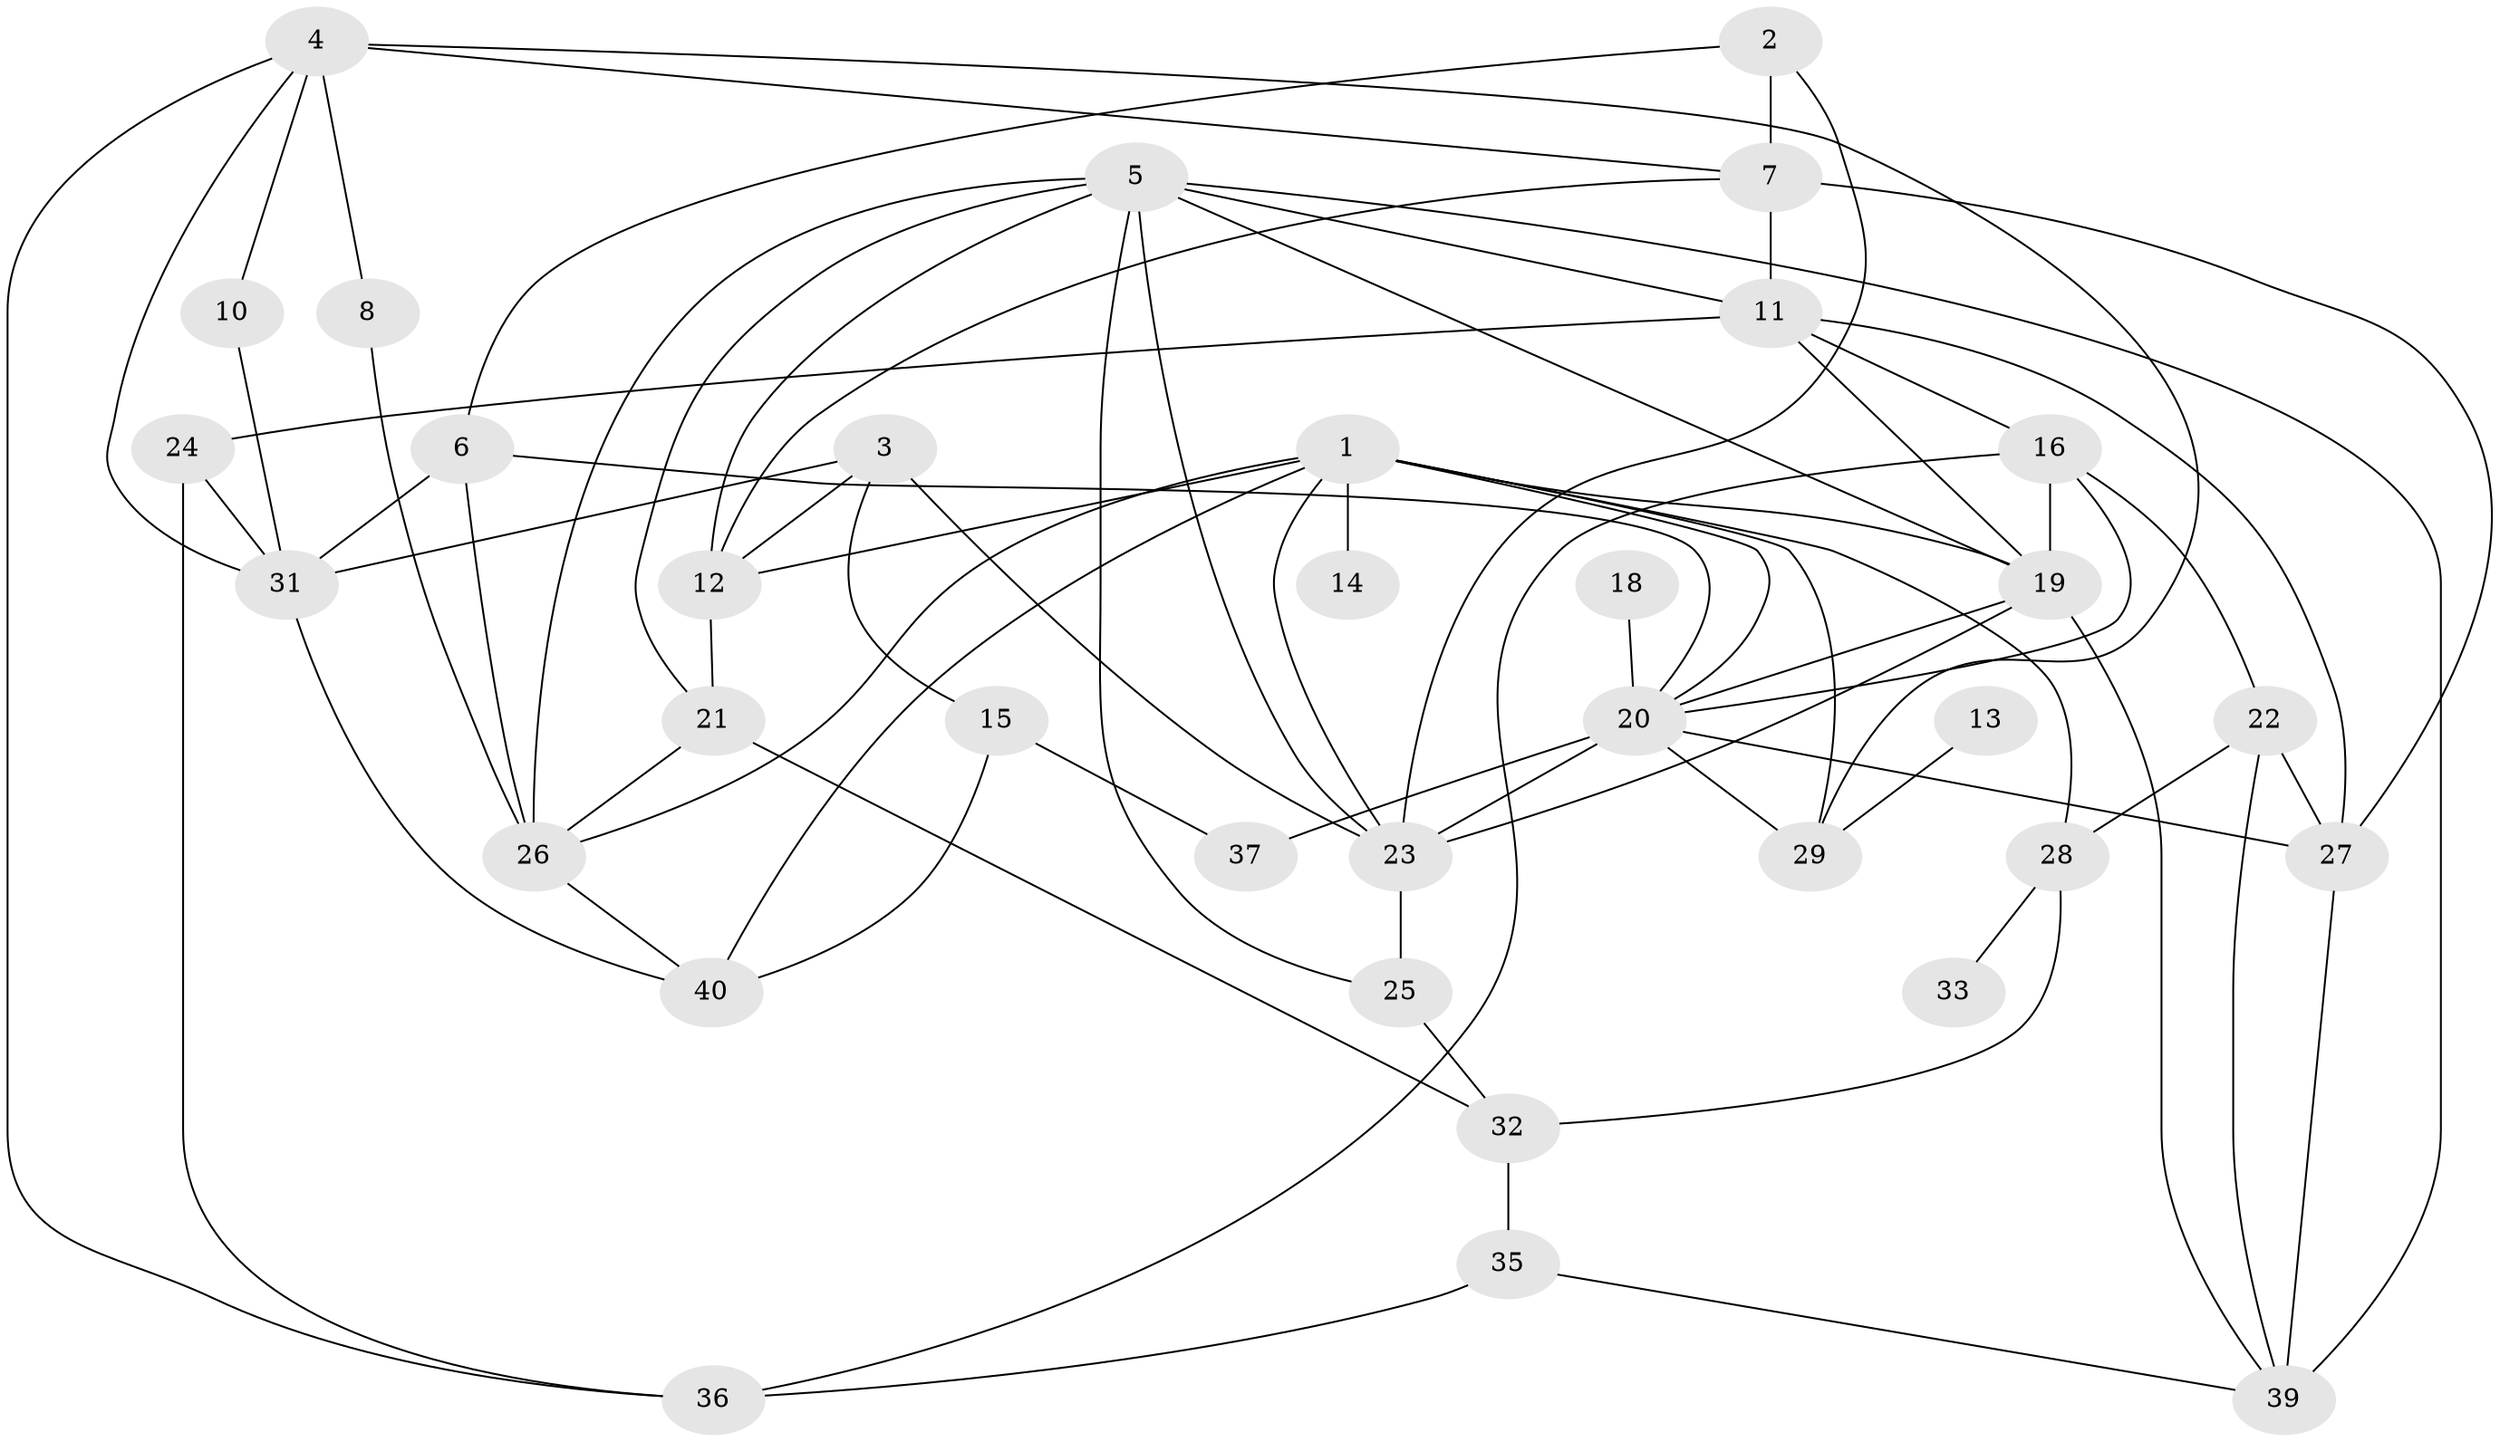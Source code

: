// original degree distribution, {2: 0.1625, 3: 0.2375, 4: 0.275, 6: 0.0375, 0: 0.0625, 1: 0.125, 5: 0.075, 8: 0.0125, 7: 0.0125}
// Generated by graph-tools (version 1.1) at 2025/48/03/04/25 22:48:00]
// undirected, 35 vertices, 75 edges
graph export_dot {
  node [color=gray90,style=filled];
  1;
  2;
  3;
  4;
  5;
  6;
  7;
  8;
  10;
  11;
  12;
  13;
  14;
  15;
  16;
  18;
  19;
  20;
  21;
  22;
  23;
  24;
  25;
  26;
  27;
  28;
  29;
  31;
  32;
  33;
  35;
  36;
  37;
  39;
  40;
  1 -- 12 [weight=1.0];
  1 -- 14 [weight=1.0];
  1 -- 19 [weight=1.0];
  1 -- 20 [weight=1.0];
  1 -- 23 [weight=1.0];
  1 -- 26 [weight=1.0];
  1 -- 28 [weight=1.0];
  1 -- 29 [weight=1.0];
  1 -- 40 [weight=1.0];
  2 -- 6 [weight=1.0];
  2 -- 7 [weight=1.0];
  2 -- 23 [weight=1.0];
  3 -- 12 [weight=1.0];
  3 -- 15 [weight=1.0];
  3 -- 23 [weight=1.0];
  3 -- 31 [weight=1.0];
  4 -- 7 [weight=1.0];
  4 -- 8 [weight=1.0];
  4 -- 10 [weight=1.0];
  4 -- 29 [weight=1.0];
  4 -- 31 [weight=1.0];
  4 -- 36 [weight=1.0];
  5 -- 11 [weight=1.0];
  5 -- 12 [weight=1.0];
  5 -- 19 [weight=1.0];
  5 -- 21 [weight=1.0];
  5 -- 23 [weight=1.0];
  5 -- 25 [weight=1.0];
  5 -- 26 [weight=2.0];
  5 -- 39 [weight=2.0];
  6 -- 20 [weight=1.0];
  6 -- 26 [weight=1.0];
  6 -- 31 [weight=1.0];
  7 -- 11 [weight=2.0];
  7 -- 12 [weight=1.0];
  7 -- 27 [weight=1.0];
  8 -- 26 [weight=1.0];
  10 -- 31 [weight=1.0];
  11 -- 16 [weight=1.0];
  11 -- 19 [weight=1.0];
  11 -- 24 [weight=1.0];
  11 -- 27 [weight=1.0];
  12 -- 21 [weight=1.0];
  13 -- 29 [weight=1.0];
  15 -- 37 [weight=1.0];
  15 -- 40 [weight=1.0];
  16 -- 19 [weight=1.0];
  16 -- 20 [weight=1.0];
  16 -- 22 [weight=1.0];
  16 -- 36 [weight=1.0];
  18 -- 20 [weight=1.0];
  19 -- 20 [weight=1.0];
  19 -- 23 [weight=1.0];
  19 -- 39 [weight=1.0];
  20 -- 23 [weight=1.0];
  20 -- 27 [weight=1.0];
  20 -- 29 [weight=1.0];
  20 -- 37 [weight=1.0];
  21 -- 26 [weight=1.0];
  21 -- 32 [weight=3.0];
  22 -- 27 [weight=1.0];
  22 -- 28 [weight=1.0];
  22 -- 39 [weight=1.0];
  23 -- 25 [weight=1.0];
  24 -- 31 [weight=1.0];
  24 -- 36 [weight=1.0];
  25 -- 32 [weight=1.0];
  26 -- 40 [weight=1.0];
  27 -- 39 [weight=1.0];
  28 -- 32 [weight=1.0];
  28 -- 33 [weight=1.0];
  31 -- 40 [weight=1.0];
  32 -- 35 [weight=1.0];
  35 -- 36 [weight=1.0];
  35 -- 39 [weight=1.0];
}
